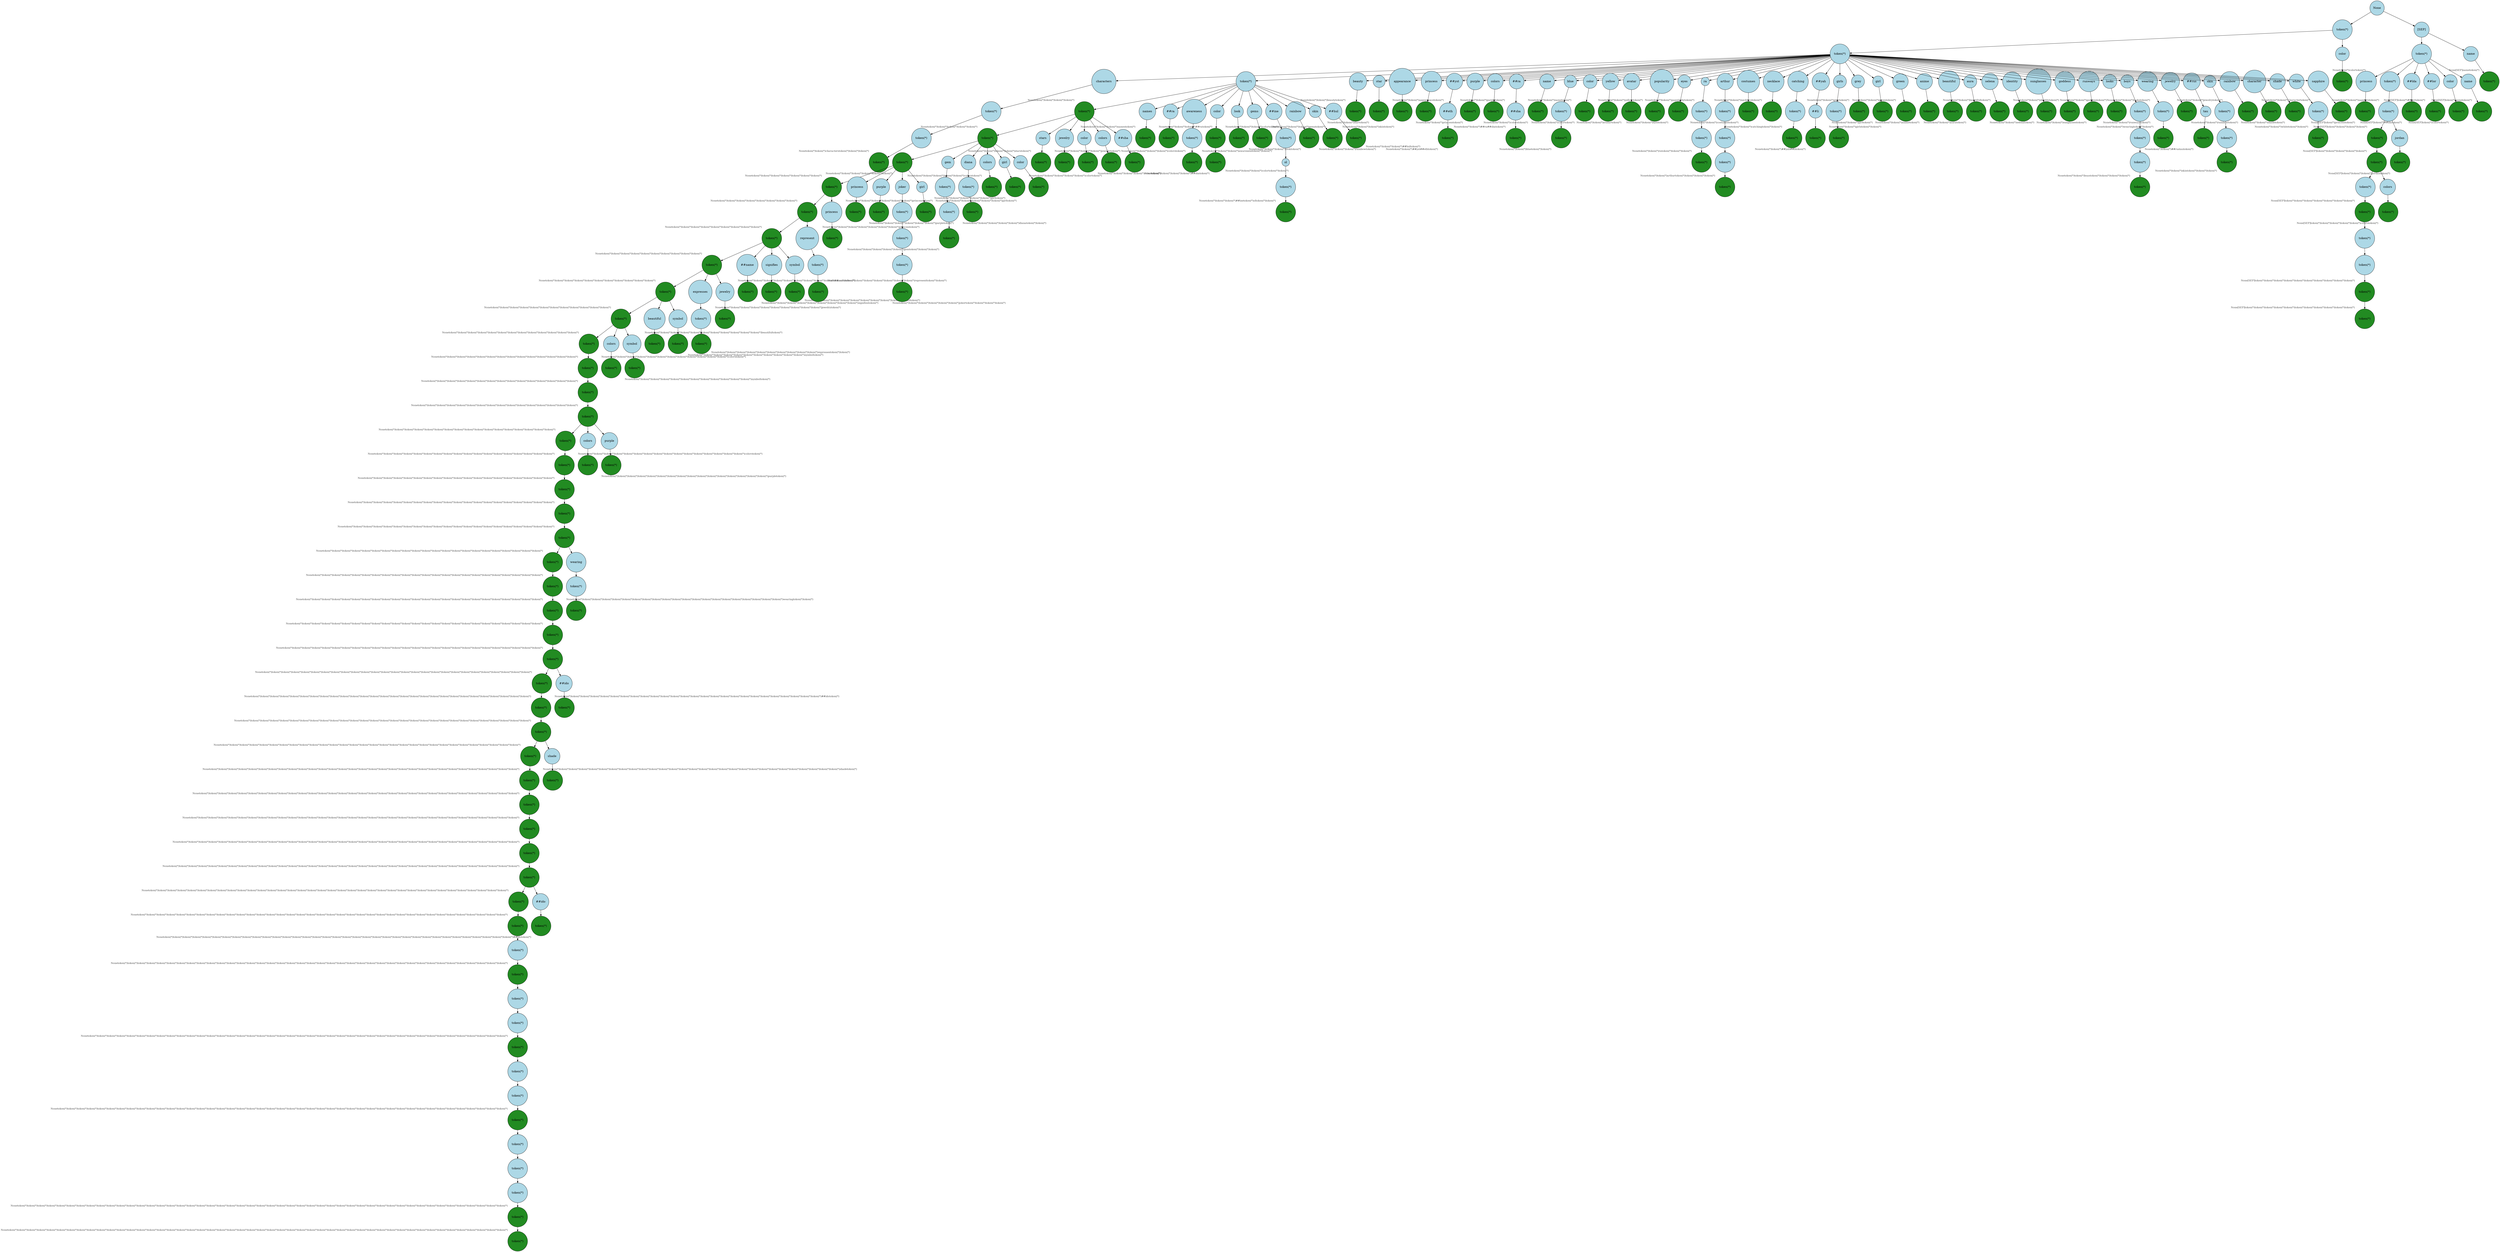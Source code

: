 digraph {
graph [
  nodesep=0.25,
  ranksep=0.3,
  splines=line
];
node [
  style=filled,
  fillcolor=lightblue,
  shape=circle
];
edge [
  arrowsize=0.8,
  color=black
];

139655494359520 [
  label="None"
];
139649499189936 [
  label="token(*)"
];
139649499189744 [
  label="token(*)"
];
139659660454176 [
  label="characters"
];
139659658543312 [
  label="token(*)"
];
139649478967184 [
  label="token(*)"
];
139649474934224 [
  label="token(*)"
  xlabel=<<FONT COLOR="grey25" POINT-SIZE="12">Nonetoken(*)token(*)characterstoken(*)token(*)token(*)</FONT>>
  fillcolor="forestgreen"
  color="black"
];
139659660448176 [
  label="token(*)"
];
139659788690384 [
  label="token(*)"
  xlabel=<<FONT COLOR="grey25" POINT-SIZE="12">Nonetoken(*)token(*)token(*)token(*)</FONT>>
  fillcolor="forestgreen"
  color="black"
];
139659659853712 [
  label="token(*)"
  xlabel=<<FONT COLOR="grey25" POINT-SIZE="12">Nonetoken(*)token(*)token(*)token(*)token(*)</FONT>>
  fillcolor="forestgreen"
  color="black"
];
139659659851312 [
  label="token(*)"
  xlabel=<<FONT COLOR="grey25" POINT-SIZE="12">Nonetoken(*)token(*)token(*)token(*)token(*)token(*)</FONT>>
  fillcolor="forestgreen"
  color="black"
];
139649470650992 [
  label="token(*)"
  xlabel=<<FONT COLOR="grey25" POINT-SIZE="12">Nonetoken(*)token(*)token(*)token(*)token(*)token(*)token(*)</FONT>>
  fillcolor="forestgreen"
  color="black"
];
139649470659728 [
  label="token(*)"
  xlabel=<<FONT COLOR="grey25" POINT-SIZE="12">Nonetoken(*)token(*)token(*)token(*)token(*)token(*)token(*)token(*)</FONT>>
  fillcolor="forestgreen"
  color="black"
];
139659660004912 [
  label="token(*)"
  xlabel=<<FONT COLOR="grey25" POINT-SIZE="12">Nonetoken(*)token(*)token(*)token(*)token(*)token(*)token(*)token(*)token(*)</FONT>>
  fillcolor="forestgreen"
  color="black"
];
139659660003504 [
  label="token(*)"
  xlabel=<<FONT COLOR="grey25" POINT-SIZE="12">Nonetoken(*)token(*)token(*)token(*)token(*)token(*)token(*)token(*)token(*)token(*)</FONT>>
  fillcolor="forestgreen"
  color="black"
];
139655495722752 [
  label="token(*)"
  xlabel=<<FONT COLOR="grey25" POINT-SIZE="12">Nonetoken(*)token(*)token(*)token(*)token(*)token(*)token(*)token(*)token(*)token(*)token(*)</FONT>>
  fillcolor="forestgreen"
  color="black"
];
139655495720304 [
  label="token(*)"
  xlabel=<<FONT COLOR="grey25" POINT-SIZE="12">Nonetoken(*)token(*)token(*)token(*)token(*)token(*)token(*)token(*)token(*)token(*)token(*)token(*)</FONT>>
  fillcolor="forestgreen"
  color="black"
];
139655496038992 [
  label="token(*)"
  xlabel=<<FONT COLOR="grey25" POINT-SIZE="12">Nonetoken(*)token(*)token(*)token(*)token(*)token(*)token(*)token(*)token(*)token(*)token(*)token(*)token(*)</FONT>>
  fillcolor="forestgreen"
  color="black"
];
139655496104528 [
  label="token(*)"
  xlabel=<<FONT COLOR="grey25" POINT-SIZE="12">Nonetoken(*)token(*)token(*)token(*)token(*)token(*)token(*)token(*)token(*)token(*)token(*)token(*)token(*)token(*)</FONT>>
  fillcolor="forestgreen"
  color="black"
];
139659788495392 [
  label="token(*)"
  xlabel=<<FONT COLOR="grey25" POINT-SIZE="12">Nonetoken(*)token(*)token(*)token(*)token(*)token(*)token(*)token(*)token(*)token(*)token(*)token(*)token(*)token(*)token(*)</FONT>>
  fillcolor="forestgreen"
  color="black"
];
139659788493632 [
  label="token(*)"
  xlabel=<<FONT COLOR="grey25" POINT-SIZE="12">Nonetoken(*)token(*)token(*)token(*)token(*)token(*)token(*)token(*)token(*)token(*)token(*)token(*)token(*)token(*)token(*)token(*)</FONT>>
  fillcolor="forestgreen"
  color="black"
];
139655495506544 [
  label="token(*)"
  xlabel=<<FONT COLOR="grey25" POINT-SIZE="12">Nonetoken(*)token(*)token(*)token(*)token(*)token(*)token(*)token(*)token(*)token(*)token(*)token(*)token(*)token(*)token(*)token(*)token(*)</FONT>>
  fillcolor="forestgreen"
  color="black"
];
139655495507504 [
  label="token(*)"
  xlabel=<<FONT COLOR="grey25" POINT-SIZE="12">Nonetoken(*)token(*)token(*)token(*)token(*)token(*)token(*)token(*)token(*)token(*)token(*)token(*)token(*)token(*)token(*)token(*)token(*)token(*)</FONT>>
  fillcolor="forestgreen"
  color="black"
];
139649469149632 [
  label="token(*)"
  xlabel=<<FONT COLOR="grey25" POINT-SIZE="12">Nonetoken(*)token(*)token(*)token(*)token(*)token(*)token(*)token(*)token(*)token(*)token(*)token(*)token(*)token(*)token(*)token(*)token(*)token(*)token(*)</FONT>>
  fillcolor="forestgreen"
  color="black"
];
139649469136944 [
  label="token(*)"
  xlabel=<<FONT COLOR="grey25" POINT-SIZE="12">Nonetoken(*)token(*)token(*)token(*)token(*)token(*)token(*)token(*)token(*)token(*)token(*)token(*)token(*)token(*)token(*)token(*)token(*)token(*)token(*)token(*)</FONT>>
  fillcolor="forestgreen"
  color="black"
];
139659659592176 [
  label="token(*)"
  xlabel=<<FONT COLOR="grey25" POINT-SIZE="12">Nonetoken(*)token(*)token(*)token(*)token(*)token(*)token(*)token(*)token(*)token(*)token(*)token(*)token(*)token(*)token(*)token(*)token(*)token(*)token(*)token(*)token(*)</FONT>>
  fillcolor="forestgreen"
  color="black"
];
139659659591728 [
  label="token(*)"
  xlabel=<<FONT COLOR="grey25" POINT-SIZE="12">Nonetoken(*)token(*)token(*)token(*)token(*)token(*)token(*)token(*)token(*)token(*)token(*)token(*)token(*)token(*)token(*)token(*)token(*)token(*)token(*)token(*)token(*)token(*)</FONT>>
  fillcolor="forestgreen"
  color="black"
];
139655495560736 [
  label="token(*)"
  xlabel=<<FONT COLOR="grey25" POINT-SIZE="12">Nonetoken(*)token(*)token(*)token(*)token(*)token(*)token(*)token(*)token(*)token(*)token(*)token(*)token(*)token(*)token(*)token(*)token(*)token(*)token(*)token(*)token(*)token(*)token(*)</FONT>>
  fillcolor="forestgreen"
  color="black"
];
139655495562416 [
  label="token(*)"
  xlabel=<<FONT COLOR="grey25" POINT-SIZE="12">Nonetoken(*)token(*)token(*)token(*)token(*)token(*)token(*)token(*)token(*)token(*)token(*)token(*)token(*)token(*)token(*)token(*)token(*)token(*)token(*)token(*)token(*)token(*)token(*)token(*)</FONT>>
  fillcolor="forestgreen"
  color="black"
];
139655495661872 [
  label="token(*)"
  xlabel=<<FONT COLOR="grey25" POINT-SIZE="12">Nonetoken(*)token(*)token(*)token(*)token(*)token(*)token(*)token(*)token(*)token(*)token(*)token(*)token(*)token(*)token(*)token(*)token(*)token(*)token(*)token(*)token(*)token(*)token(*)token(*)token(*)</FONT>>
  fillcolor="forestgreen"
  color="black"
];
139655495662128 [
  label="token(*)"
  xlabel=<<FONT COLOR="grey25" POINT-SIZE="12">Nonetoken(*)token(*)token(*)token(*)token(*)token(*)token(*)token(*)token(*)token(*)token(*)token(*)token(*)token(*)token(*)token(*)token(*)token(*)token(*)token(*)token(*)token(*)token(*)token(*)token(*)token(*)</FONT>>
  fillcolor="forestgreen"
  color="black"
];
139655495670192 [
  label="token(*)"
  xlabel=<<FONT COLOR="grey25" POINT-SIZE="12">Nonetoken(*)token(*)token(*)token(*)token(*)token(*)token(*)token(*)token(*)token(*)token(*)token(*)token(*)token(*)token(*)token(*)token(*)token(*)token(*)token(*)token(*)token(*)token(*)token(*)token(*)token(*)token(*)</FONT>>
  fillcolor="forestgreen"
  color="black"
];
139655495674272 [
  label="token(*)"
  xlabel=<<FONT COLOR="grey25" POINT-SIZE="12">Nonetoken(*)token(*)token(*)token(*)token(*)token(*)token(*)token(*)token(*)token(*)token(*)token(*)token(*)token(*)token(*)token(*)token(*)token(*)token(*)token(*)token(*)token(*)token(*)token(*)token(*)token(*)token(*)token(*)</FONT>>
  fillcolor="forestgreen"
  color="black"
];
139655527464464 [
  label="token(*)"
  xlabel=<<FONT COLOR="grey25" POINT-SIZE="12">Nonetoken(*)token(*)token(*)token(*)token(*)token(*)token(*)token(*)token(*)token(*)token(*)token(*)token(*)token(*)token(*)token(*)token(*)token(*)token(*)token(*)token(*)token(*)token(*)token(*)token(*)token(*)token(*)token(*)token(*)</FONT>>
  fillcolor="forestgreen"
  color="black"
];
139655495949104 [
  label="token(*)"
  xlabel=<<FONT COLOR="grey25" POINT-SIZE="12">Nonetoken(*)token(*)token(*)token(*)token(*)token(*)token(*)token(*)token(*)token(*)token(*)token(*)token(*)token(*)token(*)token(*)token(*)token(*)token(*)token(*)token(*)token(*)token(*)token(*)token(*)token(*)token(*)token(*)token(*)token(*)</FONT>>
  fillcolor="forestgreen"
  color="black"
];
139655495611200 [
  label="token(*)"
  xlabel=<<FONT COLOR="grey25" POINT-SIZE="12">Nonetoken(*)token(*)token(*)token(*)token(*)token(*)token(*)token(*)token(*)token(*)token(*)token(*)token(*)token(*)token(*)token(*)token(*)token(*)token(*)token(*)token(*)token(*)token(*)token(*)token(*)token(*)token(*)token(*)token(*)token(*)token(*)</FONT>>
  fillcolor="forestgreen"
  color="black"
];
139655495606032 [
  label="token(*)"
  xlabel=<<FONT COLOR="grey25" POINT-SIZE="12">Nonetoken(*)token(*)token(*)token(*)token(*)token(*)token(*)token(*)token(*)token(*)token(*)token(*)token(*)token(*)token(*)token(*)token(*)token(*)token(*)token(*)token(*)token(*)token(*)token(*)token(*)token(*)token(*)token(*)token(*)token(*)token(*)token(*)</FONT>>
  fillcolor="forestgreen"
  color="black"
];
139655495686128 [
  label="token(*)"
  xlabel=<<FONT COLOR="grey25" POINT-SIZE="12">Nonetoken(*)token(*)token(*)token(*)token(*)token(*)token(*)token(*)token(*)token(*)token(*)token(*)token(*)token(*)token(*)token(*)token(*)token(*)token(*)token(*)token(*)token(*)token(*)token(*)token(*)token(*)token(*)token(*)token(*)token(*)token(*)token(*)token(*)</FONT>>
  fillcolor="forestgreen"
  color="black"
];
139655495685488 [
  label="token(*)"
  xlabel=<<FONT COLOR="grey25" POINT-SIZE="12">Nonetoken(*)token(*)token(*)token(*)token(*)token(*)token(*)token(*)token(*)token(*)token(*)token(*)token(*)token(*)token(*)token(*)token(*)token(*)token(*)token(*)token(*)token(*)token(*)token(*)token(*)token(*)token(*)token(*)token(*)token(*)token(*)token(*)token(*)token(*)</FONT>>
  fillcolor="forestgreen"
  color="black"
];
139655495479488 [
  label="token(*)"
  xlabel=<<FONT COLOR="grey25" POINT-SIZE="12">Nonetoken(*)token(*)token(*)token(*)token(*)token(*)token(*)token(*)token(*)token(*)token(*)token(*)token(*)token(*)token(*)token(*)token(*)token(*)token(*)token(*)token(*)token(*)token(*)token(*)token(*)token(*)token(*)token(*)token(*)token(*)token(*)token(*)token(*)token(*)token(*)</FONT>>
  fillcolor="forestgreen"
  color="black"
];
139655495478816 [
  label="token(*)"
  xlabel=<<FONT COLOR="grey25" POINT-SIZE="12">Nonetoken(*)token(*)token(*)token(*)token(*)token(*)token(*)token(*)token(*)token(*)token(*)token(*)token(*)token(*)token(*)token(*)token(*)token(*)token(*)token(*)token(*)token(*)token(*)token(*)token(*)token(*)token(*)token(*)token(*)token(*)token(*)token(*)token(*)token(*)token(*)token(*)</FONT>>
  fillcolor="forestgreen"
  color="black"
];
139655496237104 [
  label="token(*)"
  xlabel=<<FONT COLOR="grey25" POINT-SIZE="12">Nonetoken(*)token(*)token(*)token(*)token(*)token(*)token(*)token(*)token(*)token(*)token(*)token(*)token(*)token(*)token(*)token(*)token(*)token(*)token(*)token(*)token(*)token(*)token(*)token(*)token(*)token(*)token(*)token(*)token(*)token(*)token(*)token(*)token(*)token(*)token(*)token(*)token(*)</FONT>>
  fillcolor="forestgreen"
  color="black"
];
139655496239568 [
  label="token(*)"
];
139655527594784 [
  label="token(*)"
  xlabel=<<FONT COLOR="grey25" POINT-SIZE="12">Nonetoken(*)token(*)token(*)token(*)token(*)token(*)token(*)token(*)token(*)token(*)token(*)token(*)token(*)token(*)token(*)token(*)token(*)token(*)token(*)token(*)token(*)token(*)token(*)token(*)token(*)token(*)token(*)token(*)token(*)token(*)token(*)token(*)token(*)token(*)token(*)token(*)token(*)token(*)token(*)</FONT>>
  fillcolor="forestgreen"
  color="black"
];
139655527594048 [
  label="token(*)"
];
139655527705904 [
  label="token(*)"
];
139655527710128 [
  label="token(*)"
  xlabel=<<FONT COLOR="grey25" POINT-SIZE="12">Nonetoken(*)token(*)token(*)token(*)token(*)token(*)token(*)token(*)token(*)token(*)token(*)token(*)token(*)token(*)token(*)token(*)token(*)token(*)token(*)token(*)token(*)token(*)token(*)token(*)token(*)token(*)token(*)token(*)token(*)token(*)token(*)token(*)token(*)token(*)token(*)token(*)token(*)token(*)token(*)token(*)token(*)token(*)</FONT>>
  fillcolor="forestgreen"
  color="black"
];
139655495773568 [
  label="token(*)"
];
139655495777168 [
  label="token(*)"
];
139655526722992 [
  label="token(*)"
  xlabel=<<FONT COLOR="grey25" POINT-SIZE="12">Nonetoken(*)token(*)token(*)token(*)token(*)token(*)token(*)token(*)token(*)token(*)token(*)token(*)token(*)token(*)token(*)token(*)token(*)token(*)token(*)token(*)token(*)token(*)token(*)token(*)token(*)token(*)token(*)token(*)token(*)token(*)token(*)token(*)token(*)token(*)token(*)token(*)token(*)token(*)token(*)token(*)token(*)token(*)token(*)token(*)token(*)</FONT>>
  fillcolor="forestgreen"
  color="black"
];
139655526724656 [
  label="token(*)"
];
139655495841760 [
  label="token(*)"
];
139655495831824 [
  label="token(*)"
];
139655495813808 [
  label="token(*)"
  xlabel=<<FONT COLOR="grey25" POINT-SIZE="12">Nonetoken(*)token(*)token(*)token(*)token(*)token(*)token(*)token(*)token(*)token(*)token(*)token(*)token(*)token(*)token(*)token(*)token(*)token(*)token(*)token(*)token(*)token(*)token(*)token(*)token(*)token(*)token(*)token(*)token(*)token(*)token(*)token(*)token(*)token(*)token(*)token(*)token(*)token(*)token(*)token(*)token(*)token(*)token(*)token(*)token(*)token(*)token(*)token(*)token(*)</FONT>>
  fillcolor="forestgreen"
  color="black"
];
139655495820528 [
  label="token(*)"
  xlabel=<<FONT COLOR="grey25" POINT-SIZE="12">Nonetoken(*)token(*)token(*)token(*)token(*)token(*)token(*)token(*)token(*)token(*)token(*)token(*)token(*)token(*)token(*)token(*)token(*)token(*)token(*)token(*)token(*)token(*)token(*)token(*)token(*)token(*)token(*)token(*)token(*)token(*)token(*)token(*)token(*)token(*)token(*)token(*)token(*)token(*)token(*)token(*)token(*)token(*)token(*)token(*)token(*)token(*)token(*)token(*)token(*)token(*)</FONT>>
  fillcolor="forestgreen"
  color="black"
];
139655495480832 [
  label="##ido"
];
139655496244496 [
  label="token(*)"
  xlabel=<<FONT COLOR="grey25" POINT-SIZE="12">Nonetoken(*)token(*)token(*)token(*)token(*)token(*)token(*)token(*)token(*)token(*)token(*)token(*)token(*)token(*)token(*)token(*)token(*)token(*)token(*)token(*)token(*)token(*)token(*)token(*)token(*)token(*)token(*)token(*)token(*)token(*)token(*)token(*)token(*)token(*)token(*)##idotoken(*)</FONT>>
  fillcolor="forestgreen"
  color="black"
];
139655495957168 [
  label="shade"
];
139655495613024 [
  label="token(*)"
  xlabel=<<FONT COLOR="grey25" POINT-SIZE="12">Nonetoken(*)token(*)token(*)token(*)token(*)token(*)token(*)token(*)token(*)token(*)token(*)token(*)token(*)token(*)token(*)token(*)token(*)token(*)token(*)token(*)token(*)token(*)token(*)token(*)token(*)token(*)token(*)token(*)token(*)shadetoken(*)</FONT>>
  fillcolor="forestgreen"
  color="black"
];
139655495673184 [
  label="##ido"
];
139655495676176 [
  label="token(*)"
  xlabel=<<FONT COLOR="grey25" POINT-SIZE="12">Nonetoken(*)token(*)token(*)token(*)token(*)token(*)token(*)token(*)token(*)token(*)token(*)token(*)token(*)token(*)token(*)token(*)token(*)token(*)token(*)token(*)token(*)token(*)token(*)token(*)token(*)token(*)##idotoken(*)</FONT>>
  fillcolor="forestgreen"
  color="black"
];
139659788167728 [
  label="wearing"
];
139655495561936 [
  label="token(*)"
];
139655495563856 [
  label="token(*)"
  xlabel=<<FONT COLOR="grey25" POINT-SIZE="12">Nonetoken(*)token(*)token(*)token(*)token(*)token(*)token(*)token(*)token(*)token(*)token(*)token(*)token(*)token(*)token(*)token(*)token(*)token(*)token(*)token(*)token(*)wearingtoken(*)token(*)</FONT>>
  fillcolor="forestgreen"
  color="black"
];
139655495508080 [
  label="colors"
];
139655495508848 [
  label="token(*)"
  xlabel=<<FONT COLOR="grey25" POINT-SIZE="12">Nonetoken(*)token(*)token(*)token(*)token(*)token(*)token(*)token(*)token(*)token(*)token(*)token(*)token(*)token(*)token(*)token(*)colorstoken(*)</FONT>>
  fillcolor="forestgreen"
  color="black"
];
139655495507696 [
  label="purple"
];
139655495509808 [
  label="token(*)"
  xlabel=<<FONT COLOR="grey25" POINT-SIZE="12">Nonetoken(*)token(*)token(*)token(*)token(*)token(*)token(*)token(*)token(*)token(*)token(*)token(*)token(*)token(*)token(*)token(*)purpletoken(*)</FONT>>
  fillcolor="forestgreen"
  color="black"
];
139655496105008 [
  label="colors"
];
139655496105808 [
  label="token(*)"
  xlabel=<<FONT COLOR="grey25" POINT-SIZE="12">Nonetoken(*)token(*)token(*)token(*)token(*)token(*)token(*)token(*)token(*)token(*)token(*)token(*)colorstoken(*)</FONT>>
  fillcolor="forestgreen"
  color="black"
];
139655496101968 [
  label="symbol"
];
139655496102768 [
  label="token(*)"
  xlabel=<<FONT COLOR="grey25" POINT-SIZE="12">Nonetoken(*)token(*)token(*)token(*)token(*)token(*)token(*)token(*)token(*)token(*)token(*)token(*)symboltoken(*)</FONT>>
  fillcolor="forestgreen"
  color="black"
];
139655495723760 [
  label="beautiful"
];
139655496101648 [
  label="token(*)"
  xlabel=<<FONT COLOR="grey25" POINT-SIZE="12">Nonetoken(*)token(*)token(*)token(*)token(*)token(*)token(*)token(*)token(*)token(*)token(*)beautifultoken(*)</FONT>>
  fillcolor="forestgreen"
  color="black"
];
139655495724048 [
  label="symbol"
];
139655496104368 [
  label="token(*)"
  xlabel=<<FONT COLOR="grey25" POINT-SIZE="12">Nonetoken(*)token(*)token(*)token(*)token(*)token(*)token(*)token(*)token(*)token(*)token(*)symboltoken(*)</FONT>>
  fillcolor="forestgreen"
  color="black"
];
139655495727936 [
  label="expresses"
];
139655495717856 [
  label="token(*)"
];
139655496102448 [
  label="token(*)"
  xlabel=<<FONT COLOR="grey25" POINT-SIZE="12">Nonetoken(*)token(*)token(*)token(*)token(*)token(*)token(*)token(*)token(*)token(*)expressestoken(*)token(*)</FONT>>
  fillcolor="forestgreen"
  color="black"
];
139655495727504 [
  label="jewelry"
];
139655495718864 [
  label="token(*)"
  xlabel=<<FONT COLOR="grey25" POINT-SIZE="12">Nonetoken(*)token(*)token(*)token(*)token(*)token(*)token(*)token(*)token(*)token(*)jewelrytoken(*)</FONT>>
  fillcolor="forestgreen"
  color="black"
];
139649470473520 [
  label="##name"
];
139655495721312 [
  label="token(*)"
  xlabel=<<FONT COLOR="grey25" POINT-SIZE="12">Nonetoken(*)token(*)token(*)token(*)token(*)token(*)token(*)token(*)token(*)##nametoken(*)</FONT>>
  fillcolor="forestgreen"
  color="black"
];
139659659612592 [
  label="signifies"
];
139655495725200 [
  label="token(*)"
  xlabel=<<FONT COLOR="grey25" POINT-SIZE="12">Nonetoken(*)token(*)token(*)token(*)token(*)token(*)token(*)token(*)token(*)signifiestoken(*)</FONT>>
  fillcolor="forestgreen"
  color="black"
];
139659659612080 [
  label="symbol"
];
139655495726208 [
  label="token(*)"
  xlabel=<<FONT COLOR="grey25" POINT-SIZE="12">Nonetoken(*)token(*)token(*)token(*)token(*)token(*)token(*)token(*)token(*)symboltoken(*)</FONT>>
  fillcolor="forestgreen"
  color="black"
];
139659659616944 [
  label="represent"
];
139659659616304 [
  label="token(*)"
];
139655495720880 [
  label="token(*)"
  xlabel=<<FONT COLOR="grey25" POINT-SIZE="12">Nonetoken(*)token(*)token(*)token(*)token(*)token(*)token(*)token(*)representtoken(*)token(*)</FONT>>
  fillcolor="forestgreen"
  color="black"
];
139649470645392 [
  label="princess"
];
139659659610672 [
  label="token(*)"
  xlabel=<<FONT COLOR="grey25" POINT-SIZE="12">Nonetoken(*)token(*)token(*)token(*)token(*)token(*)token(*)princesstoken(*)</FONT>>
  fillcolor="forestgreen"
  color="black"
];
139649470656144 [
  label="princess"
];
139649470647744 [
  label="token(*)"
  xlabel=<<FONT COLOR="grey25" POINT-SIZE="12">Nonetoken(*)token(*)token(*)token(*)token(*)token(*)princesstoken(*)</FONT>>
  fillcolor="forestgreen"
  color="black"
];
139649470649200 [
  label="purple"
];
139649470647296 [
  label="token(*)"
  xlabel=<<FONT COLOR="grey25" POINT-SIZE="12">Nonetoken(*)token(*)token(*)token(*)token(*)token(*)purpletoken(*)</FONT>>
  fillcolor="forestgreen"
  color="black"
];
139649470644272 [
  label="joker"
];
139649470645840 [
  label="token(*)"
];
139659659619504 [
  label="token(*)"
];
139659659619248 [
  label="token(*)"
];
139655495725488 [
  label="token(*)"
  xlabel=<<FONT COLOR="grey25" POINT-SIZE="12">Nonetoken(*)token(*)token(*)token(*)token(*)token(*)jokertoken(*)token(*)token(*)token(*)</FONT>>
  fillcolor="forestgreen"
  color="black"
];
139649470660288 [
  label="girl"
];
139649470646848 [
  label="token(*)"
  xlabel=<<FONT COLOR="grey25" POINT-SIZE="12">Nonetoken(*)token(*)token(*)token(*)token(*)token(*)girltoken(*)</FONT>>
  fillcolor="forestgreen"
  color="black"
];
139659659851792 [
  label="gem"
];
139659659851696 [
  label="token(*)"
];
139649470644496 [
  label="token(*)"
];
139649470645504 [
  label="token(*)"
  xlabel=<<FONT COLOR="grey25" POINT-SIZE="12">Nonetoken(*)token(*)token(*)token(*)token(*)gemtoken(*)token(*)token(*)</FONT>>
  fillcolor="forestgreen"
  color="black"
];
139659659853040 [
  label="diana"
];
139649470648976 [
  label="token(*)"
];
139649470657152 [
  label="token(*)"
  xlabel=<<FONT COLOR="grey25" POINT-SIZE="12">Nonetoken(*)token(*)token(*)token(*)token(*)dianatoken(*)token(*)</FONT>>
  fillcolor="forestgreen"
  color="black"
];
139659659853520 [
  label="colors"
];
139649470649760 [
  label="token(*)"
  xlabel=<<FONT COLOR="grey25" POINT-SIZE="12">Nonetoken(*)token(*)token(*)token(*)token(*)colorstoken(*)</FONT>>
  fillcolor="forestgreen"
  color="black"
];
139659659852848 [
  label="girl"
];
139649470645952 [
  label="token(*)"
  xlabel=<<FONT COLOR="grey25" POINT-SIZE="12">Nonetoken(*)token(*)token(*)token(*)token(*)girltoken(*)</FONT>>
  fillcolor="forestgreen"
  color="black"
];
139659659852464 [
  label="color"
];
139649470645728 [
  label="token(*)"
  xlabel=<<FONT COLOR="grey25" POINT-SIZE="12">Nonetoken(*)token(*)token(*)token(*)token(*)colortoken(*)</FONT>>
  fillcolor="forestgreen"
  color="black"
];
139659659853424 [
  label="stars"
];
139659659852176 [
  label="token(*)"
  xlabel=<<FONT COLOR="grey25" POINT-SIZE="12">Nonetoken(*)token(*)token(*)token(*)starstoken(*)</FONT>>
  fillcolor="forestgreen"
  color="black"
];
139659659849776 [
  label="jewelry"
];
139659659852368 [
  label="token(*)"
  xlabel=<<FONT COLOR="grey25" POINT-SIZE="12">Nonetoken(*)token(*)token(*)token(*)jewelrytoken(*)</FONT>>
  fillcolor="forestgreen"
  color="black"
];
139659659852080 [
  label="color"
];
139659659851984 [
  label="token(*)"
  xlabel=<<FONT COLOR="grey25" POINT-SIZE="12">Nonetoken(*)token(*)token(*)token(*)colortoken(*)</FONT>>
  fillcolor="forestgreen"
  color="black"
];
139659659853616 [
  label="colors"
];
139659659853136 [
  label="token(*)"
  xlabel=<<FONT COLOR="grey25" POINT-SIZE="12">Nonetoken(*)token(*)token(*)token(*)colorstoken(*)</FONT>>
  fillcolor="forestgreen"
  color="black"
];
139659659852272 [
  label="##sha"
];
139659659852944 [
  label="token(*)"
  xlabel=<<FONT COLOR="grey25" POINT-SIZE="12">Nonetoken(*)token(*)token(*)token(*)##shatoken(*)</FONT>>
  fillcolor="forestgreen"
  color="black"
];
139659788696464 [
  label="names"
];
139659659852560 [
  label="token(*)"
  xlabel=<<FONT COLOR="grey25" POINT-SIZE="12">Nonetoken(*)token(*)token(*)namestoken(*)</FONT>>
  fillcolor="forestgreen"
  color="black"
];
139659788686304 [
  label="##ra"
];
139659659853232 [
  label="token(*)"
  xlabel=<<FONT COLOR="grey25" POINT-SIZE="12">Nonetoken(*)token(*)token(*)##ratoken(*)</FONT>>
  fillcolor="forestgreen"
  color="black"
];
139659788693584 [
  label="awareness"
];
139649470546736 [
  label="token(*)"
];
139649470547216 [
  label="token(*)"
  xlabel=<<FONT COLOR="grey25" POINT-SIZE="12">Nonetoken(*)token(*)token(*)awarenesstoken(*)token(*)</FONT>>
  fillcolor="forestgreen"
  color="black"
];
139659788681584 [
  label="color"
];
139649470549232 [
  label="token(*)"
  xlabel=<<FONT COLOR="grey25" POINT-SIZE="12">Nonetoken(*)token(*)token(*)colortoken(*)</FONT>>
  fillcolor="forestgreen"
  color="black"
];
139649470547312 [
  label="token(*)"
  xlabel=<<FONT COLOR="grey25" POINT-SIZE="12">Nonetoken(*)token(*)token(*)colortoken(*)token(*)</FONT>>
  fillcolor="forestgreen"
  color="black"
];
139659660562784 [
  label="look"
];
139649470549712 [
  label="token(*)"
  xlabel=<<FONT COLOR="grey25" POINT-SIZE="12">Nonetoken(*)token(*)token(*)looktoken(*)</FONT>>
  fillcolor="forestgreen"
  color="black"
];
139659788926560 [
  label="gems"
];
139649470547792 [
  label="token(*)"
  xlabel=<<FONT COLOR="grey25" POINT-SIZE="12">Nonetoken(*)token(*)token(*)gemstoken(*)</FONT>>
  fillcolor="forestgreen"
  color="black"
];
139659788919440 [
  label="##ine"
];
139649470547408 [
  label="token(*)"
];
139649470546544 [
  label="ol"
];
139649470547120 [
  label="token(*)"
];
139649470644384 [
  label="token(*)"
  xlabel=<<FONT COLOR="grey25" POINT-SIZE="12">Nonetoken(*)token(*)token(*)##inetoken(*)oltoken(*)token(*)</FONT>>
  fillcolor="forestgreen"
  color="black"
];
139659788916400 [
  label="rainbow"
];
139649470548848 [
  label="token(*)"
  xlabel=<<FONT COLOR="grey25" POINT-SIZE="12">Nonetoken(*)token(*)token(*)rainbowtoken(*)</FONT>>
  fillcolor="forestgreen"
  color="black"
];
139659788913120 [
  label="skin"
];
139649470549040 [
  label="token(*)"
  xlabel=<<FONT COLOR="grey25" POINT-SIZE="12">Nonetoken(*)token(*)token(*)skintoken(*)</FONT>>
  fillcolor="forestgreen"
  color="black"
];
139659660322944 [
  label="##hul"
];
139649470548656 [
  label="token(*)"
  xlabel=<<FONT COLOR="grey25" POINT-SIZE="12">Nonetoken(*)token(*)token(*)##hultoken(*)</FONT>>
  fillcolor="forestgreen"
  color="black"
];
139659660479424 [
  label="beauty"
];
139659788869568 [
  label="token(*)"
  xlabel=<<FONT COLOR="grey25" POINT-SIZE="12">Nonetoken(*)token(*)beautytoken(*)</FONT>>
  fillcolor="forestgreen"
  color="black"
];
139659788872128 [
  label="star"
];
139659788868448 [
  label="token(*)"
  xlabel=<<FONT COLOR="grey25" POINT-SIZE="12">Nonetoken(*)token(*)startoken(*)</FONT>>
  fillcolor="forestgreen"
  color="black"
];
139659788868048 [
  label="appearance"
];
139659788632832 [
  label="token(*)"
  xlabel=<<FONT COLOR="grey25" POINT-SIZE="12">Nonetoken(*)token(*)appearancetoken(*)</FONT>>
  fillcolor="forestgreen"
  color="black"
];
139659788871488 [
  label="princess"
];
139659788954928 [
  label="token(*)"
  xlabel=<<FONT COLOR="grey25" POINT-SIZE="12">Nonetoken(*)token(*)princesstoken(*)</FONT>>
  fillcolor="forestgreen"
  color="black"
];
139659788958848 [
  label="##yst"
];
139659788956128 [
  label="##eth"
];
139659788954528 [
  label="token(*)"
  xlabel=<<FONT COLOR="grey25" POINT-SIZE="12">Nonetoken(*)token(*)##yst##ethtoken(*)</FONT>>
  fillcolor="forestgreen"
  color="black"
];
139659788947008 [
  label="purple"
];
139655494380128 [
  label="token(*)"
  xlabel=<<FONT COLOR="grey25" POINT-SIZE="12">Nonetoken(*)token(*)purpletoken(*)</FONT>>
  fillcolor="forestgreen"
  color="black"
];
139659788958368 [
  label="colors"
];
139655494379488 [
  label="token(*)"
  xlabel=<<FONT COLOR="grey25" POINT-SIZE="12">Nonetoken(*)token(*)colorstoken(*)</FONT>>
  fillcolor="forestgreen"
  color="black"
];
139655494380288 [
  label="##ra"
];
139655494371648 [
  label="##sha"
];
139655494375008 [
  label="token(*)"
  xlabel=<<FONT COLOR="grey25" POINT-SIZE="12">Nonetoken(*)token(*)##ra##shatoken(*)</FONT>>
  fillcolor="forestgreen"
  color="black"
];
139655494379328 [
  label="name"
];
139655494385088 [
  label="token(*)"
  xlabel=<<FONT COLOR="grey25" POINT-SIZE="12">Nonetoken(*)token(*)nametoken(*)</FONT>>
  fillcolor="forestgreen"
  color="black"
];
139655494370768 [
  label="blue"
];
139655494381648 [
  label="token(*)"
];
139649470547984 [
  label="token(*)"
  xlabel=<<FONT COLOR="grey25" POINT-SIZE="12">Nonetoken(*)token(*)bluetoken(*)token(*)</FONT>>
  fillcolor="forestgreen"
  color="black"
];
139655494376448 [
  label="color"
];
139655494374608 [
  label="token(*)"
  xlabel=<<FONT COLOR="grey25" POINT-SIZE="12">Nonetoken(*)token(*)colortoken(*)</FONT>>
  fillcolor="forestgreen"
  color="black"
];
139655494384368 [
  label="yellow"
];
139655494381088 [
  label="token(*)"
  xlabel=<<FONT COLOR="grey25" POINT-SIZE="12">Nonetoken(*)token(*)yellowtoken(*)</FONT>>
  fillcolor="forestgreen"
  color="black"
];
139655494383168 [
  label="avatar"
];
139655494379808 [
  label="token(*)"
  xlabel=<<FONT COLOR="grey25" POINT-SIZE="12">Nonetoken(*)token(*)avatartoken(*)</FONT>>
  fillcolor="forestgreen"
  color="black"
];
139655494372688 [
  label="popularity"
];
139655494380448 [
  label="token(*)"
  xlabel=<<FONT COLOR="grey25" POINT-SIZE="12">Nonetoken(*)token(*)popularitytoken(*)</FONT>>
  fillcolor="forestgreen"
  color="black"
];
139655494384928 [
  label="eyes"
];
139655494377168 [
  label="token(*)"
  xlabel=<<FONT COLOR="grey25" POINT-SIZE="12">Nonetoken(*)token(*)eyestoken(*)</FONT>>
  fillcolor="forestgreen"
  color="black"
];
139655493745584 [
  label="ra"
];
139655494376688 [
  label="token(*)"
];
139655494384448 [
  label="token(*)"
];
139649470548944 [
  label="token(*)"
  xlabel=<<FONT COLOR="grey25" POINT-SIZE="12">Nonetoken(*)token(*)ratoken(*)token(*)token(*)</FONT>>
  fillcolor="forestgreen"
  color="black"
];
139655494380928 [
  label="arthur"
];
139655494377328 [
  label="token(*)"
];
139649470549328 [
  label="token(*)"
];
139649470547024 [
  label="token(*)"
];
139649470650544 [
  label="token(*)"
  xlabel=<<FONT COLOR="grey25" POINT-SIZE="12">Nonetoken(*)token(*)arthurtoken(*)token(*)token(*)token(*)</FONT>>
  fillcolor="forestgreen"
  color="black"
];
139655494384288 [
  label="costumes"
];
139655494385328 [
  label="token(*)"
  xlabel=<<FONT COLOR="grey25" POINT-SIZE="12">Nonetoken(*)token(*)costumestoken(*)</FONT>>
  fillcolor="forestgreen"
  color="black"
];
139655494378448 [
  label="necklace"
];
139655494383648 [
  label="token(*)"
  xlabel=<<FONT COLOR="grey25" POINT-SIZE="12">Nonetoken(*)token(*)necklacetoken(*)</FONT>>
  fillcolor="forestgreen"
  color="black"
];
139655494385008 [
  label="catching"
];
139655494377088 [
  label="token(*)"
];
139649470550288 [
  label="token(*)"
  xlabel=<<FONT COLOR="grey25" POINT-SIZE="12">Nonetoken(*)token(*)catchingtoken(*)token(*)</FONT>>
  fillcolor="forestgreen"
  color="black"
];
139655494381808 [
  label="##yah"
];
139655494382928 [
  label="##li"
];
139655494384688 [
  label="token(*)"
  xlabel=<<FONT COLOR="grey25" POINT-SIZE="12">Nonetoken(*)token(*)##yah##litoken(*)</FONT>>
  fillcolor="forestgreen"
  color="black"
];
139655494379728 [
  label="girls"
];
139655494376528 [
  label="token(*)"
];
139649470550192 [
  label="token(*)"
  xlabel=<<FONT COLOR="grey25" POINT-SIZE="12">Nonetoken(*)token(*)girlstoken(*)token(*)</FONT>>
  fillcolor="forestgreen"
  color="black"
];
139655494372288 [
  label="grey"
];
139655494373088 [
  label="token(*)"
  xlabel=<<FONT COLOR="grey25" POINT-SIZE="12">Nonetoken(*)token(*)greytoken(*)</FONT>>
  fillcolor="forestgreen"
  color="black"
];
139655494377568 [
  label="girl"
];
139655494383248 [
  label="token(*)"
  xlabel=<<FONT COLOR="grey25" POINT-SIZE="12">Nonetoken(*)token(*)girltoken(*)</FONT>>
  fillcolor="forestgreen"
  color="black"
];
139655494377968 [
  label="green"
];
139655494372208 [
  label="token(*)"
  xlabel=<<FONT COLOR="grey25" POINT-SIZE="12">Nonetoken(*)token(*)greentoken(*)</FONT>>
  fillcolor="forestgreen"
  color="black"
];
139655494376848 [
  label="anime"
];
139655494372048 [
  label="token(*)"
  xlabel=<<FONT COLOR="grey25" POINT-SIZE="12">Nonetoken(*)token(*)animetoken(*)</FONT>>
  fillcolor="forestgreen"
  color="black"
];
139655494372768 [
  label="beautiful"
];
139655494382368 [
  label="token(*)"
  xlabel=<<FONT COLOR="grey25" POINT-SIZE="12">Nonetoken(*)token(*)beautifultoken(*)</FONT>>
  fillcolor="forestgreen"
  color="black"
];
139655494381328 [
  label="aura"
];
139655494371488 [
  label="token(*)"
  xlabel=<<FONT COLOR="grey25" POINT-SIZE="12">Nonetoken(*)token(*)auratoken(*)</FONT>>
  fillcolor="forestgreen"
  color="black"
];
139655494370528 [
  label="selena"
];
139655494370128 [
  label="token(*)"
  xlabel=<<FONT COLOR="grey25" POINT-SIZE="12">Nonetoken(*)token(*)selenatoken(*)</FONT>>
  fillcolor="forestgreen"
  color="black"
];
139655494381728 [
  label="identity"
];
139655494374528 [
  label="token(*)"
  xlabel=<<FONT COLOR="grey25" POINT-SIZE="12">Nonetoken(*)token(*)identitytoken(*)</FONT>>
  fillcolor="forestgreen"
  color="black"
];
139655494373008 [
  label="sunglasses"
];
139655494384768 [
  label="token(*)"
  xlabel=<<FONT COLOR="grey25" POINT-SIZE="12">Nonetoken(*)token(*)sunglassestoken(*)</FONT>>
  fillcolor="forestgreen"
  color="black"
];
139655494379968 [
  label="goddess"
];
139655494385488 [
  label="token(*)"
  xlabel=<<FONT COLOR="grey25" POINT-SIZE="12">Nonetoken(*)token(*)goddesstoken(*)</FONT>>
  fillcolor="forestgreen"
  color="black"
];
139655494383488 [
  label="runways"
];
139655494377728 [
  label="token(*)"
  xlabel=<<FONT COLOR="grey25" POINT-SIZE="12">Nonetoken(*)token(*)runwaystoken(*)</FONT>>
  fillcolor="forestgreen"
  color="black"
];
139655494373888 [
  label="looks"
];
139655494385408 [
  label="token(*)"
  xlabel=<<FONT COLOR="grey25" POINT-SIZE="12">Nonetoken(*)token(*)lookstoken(*)</FONT>>
  fillcolor="forestgreen"
  color="black"
];
139655494373328 [
  label="boys"
];
139655496089184 [
  label="token(*)"
];
139649470554032 [
  label="token(*)"
];
139649470546640 [
  label="token(*)"
];
139649470645616 [
  label="token(*)"
  xlabel=<<FONT COLOR="grey25" POINT-SIZE="12">Nonetoken(*)token(*)boystoken(*)token(*)token(*)token(*)</FONT>>
  fillcolor="forestgreen"
  color="black"
];
139655496088304 [
  label="wearing"
];
139655496087184 [
  label="token(*)"
];
139649470550096 [
  label="token(*)"
  xlabel=<<FONT COLOR="grey25" POINT-SIZE="12">Nonetoken(*)token(*)wearingtoken(*)token(*)</FONT>>
  fillcolor="forestgreen"
  color="black"
];
139655496085824 [
  label="jewelry"
];
139655496085344 [
  label="token(*)"
  xlabel=<<FONT COLOR="grey25" POINT-SIZE="12">Nonetoken(*)token(*)jewelrytoken(*)</FONT>>
  fillcolor="forestgreen"
  color="black"
];
139655496087504 [
  label="##rus"
];
139655496083904 [
  label="tau"
];
139655496086304 [
  label="token(*)"
  xlabel=<<FONT COLOR="grey25" POINT-SIZE="12">Nonetoken(*)token(*)##rustautoken(*)</FONT>>
  fillcolor="forestgreen"
  color="black"
];
139655496087344 [
  label="skin"
];
139655496088784 [
  label="token(*)"
];
139649470556816 [
  label="token(*)"
];
139649470561712 [
  label="token(*)"
  xlabel=<<FONT COLOR="grey25" POINT-SIZE="12">Nonetoken(*)token(*)skintoken(*)token(*)token(*)</FONT>>
  fillcolor="forestgreen"
  color="black"
];
139655496084544 [
  label="rainbow"
];
139655496089264 [
  label="token(*)"
  xlabel=<<FONT COLOR="grey25" POINT-SIZE="12">Nonetoken(*)token(*)rainbowtoken(*)</FONT>>
  fillcolor="forestgreen"
  color="black"
];
139655496086624 [
  label="character"
];
139655496085744 [
  label="token(*)"
  xlabel=<<FONT COLOR="grey25" POINT-SIZE="12">Nonetoken(*)token(*)charactertoken(*)</FONT>>
  fillcolor="forestgreen"
  color="black"
];
139655496084464 [
  label="shade"
];
139655496086464 [
  label="token(*)"
  xlabel=<<FONT COLOR="grey25" POINT-SIZE="12">Nonetoken(*)token(*)shadetoken(*)</FONT>>
  fillcolor="forestgreen"
  color="black"
];
139655496088384 [
  label="white"
];
139655496086544 [
  label="token(*)"
];
139649470554608 [
  label="token(*)"
  xlabel=<<FONT COLOR="grey25" POINT-SIZE="12">Nonetoken(*)token(*)whitetoken(*)token(*)</FONT>>
  fillcolor="forestgreen"
  color="black"
];
139655496084384 [
  label="sapphire"
];
139655496088064 [
  label="token(*)"
  xlabel=<<FONT COLOR="grey25" POINT-SIZE="12">Nonetoken(*)token(*)sapphiretoken(*)</FONT>>
  fillcolor="forestgreen"
  color="black"
];
139655494077040 [
  label="color"
];
139655496087744 [
  label="token(*)"
  xlabel=<<FONT COLOR="grey25" POINT-SIZE="12">Nonetoken(*)colortoken(*)</FONT>>
  fillcolor="forestgreen"
  color="black"
];
139655494090480 [
  label="[SEP]"
];
139655494076848 [
  label="token(*)"
];
139655496085504 [
  label="princess"
];
139655496087824 [
  label="token(*)"
  xlabel=<<FONT COLOR="grey25" POINT-SIZE="12">None[SEP]token(*)princesstoken(*)</FONT>>
  fillcolor="forestgreen"
  color="black"
];
139655496088704 [
  label="token(*)"
];
139655496088864 [
  label="token(*)"
];
139649470550576 [
  label="token(*)"
  xlabel=<<FONT COLOR="grey25" POINT-SIZE="12">None[SEP]token(*)token(*)token(*)token(*)</FONT>>
  fillcolor="forestgreen"
  color="black"
];
139649470549808 [
  label="token(*)"
  xlabel=<<FONT COLOR="grey25" POINT-SIZE="12">None[SEP]token(*)token(*)token(*)token(*)token(*)</FONT>>
  fillcolor="forestgreen"
  color="black"
];
139655495581488 [
  label="token(*)"
];
139655495580480 [
  label="token(*)"
  xlabel=<<FONT COLOR="grey25" POINT-SIZE="12">None[SEP]token(*)token(*)token(*)token(*)token(*)token(*)token(*)</FONT>>
  fillcolor="forestgreen"
  color="black"
];
139649472008752 [
  label="token(*)"
];
139649472012208 [
  label="token(*)"
];
139655495724624 [
  label="token(*)"
  xlabel=<<FONT COLOR="grey25" POINT-SIZE="12">None[SEP]token(*)token(*)token(*)token(*)token(*)token(*)token(*)token(*)token(*)token(*)</FONT>>
  fillcolor="forestgreen"
  color="black"
];
139655495724912 [
  label="token(*)"
  xlabel=<<FONT COLOR="grey25" POINT-SIZE="12">None[SEP]token(*)token(*)token(*)token(*)token(*)token(*)token(*)token(*)token(*)token(*)token(*)</FONT>>
  fillcolor="forestgreen"
  color="black"
];
139649470546064 [
  label="colors"
];
139655495579808 [
  label="token(*)"
  xlabel=<<FONT COLOR="grey25" POINT-SIZE="12">None[SEP]token(*)token(*)token(*)token(*)token(*)colorstoken(*)</FONT>>
  fillcolor="forestgreen"
  color="black"
];
139655496258688 [
  label="jordan"
];
139649470548176 [
  label="token(*)"
  xlabel=<<FONT COLOR="grey25" POINT-SIZE="12">None[SEP]token(*)token(*)token(*)jordantoken(*)</FONT>>
  fillcolor="forestgreen"
  color="black"
];
139655494078128 [
  label="##lda"
];
139655496083984 [
  label="token(*)"
  xlabel=<<FONT COLOR="grey25" POINT-SIZE="12">None[SEP]token(*)##ldatoken(*)</FONT>>
  fillcolor="forestgreen"
  color="black"
];
139649487195056 [
  label="##lor"
];
139655496255088 [
  label="token(*)"
  xlabel=<<FONT COLOR="grey25" POINT-SIZE="12">None[SEP]token(*)##lortoken(*)</FONT>>
  fillcolor="forestgreen"
  color="black"
];
139649487208304 [
  label="color"
];
139655496268688 [
  label="token(*)"
  xlabel=<<FONT COLOR="grey25" POINT-SIZE="12">None[SEP]token(*)colortoken(*)</FONT>>
  fillcolor="forestgreen"
  color="black"
];
139649487194608 [
  label="name"
];
139655496258208 [
  label="token(*)"
  xlabel=<<FONT COLOR="grey25" POINT-SIZE="12">None[SEP]token(*)nametoken(*)</FONT>>
  fillcolor="forestgreen"
  color="black"
];
139649487207024 [
  label="name"
];
139649487193072 [
  label="token(*)"
  xlabel=<<FONT COLOR="grey25" POINT-SIZE="12">None[SEP]nametoken(*)</FONT>>
  fillcolor="forestgreen"
  color="black"
];
139649478967184 -> 139649474934224 [

];
139659658543312 -> 139649478967184 [

];
139659660454176 -> 139659658543312 [

];
139649499189744 -> 139659660454176 [

];
139655495813808 -> 139655495820528 [

];
139655495831824 -> 139655495813808 [

];
139655495841760 -> 139655495831824 [

];
139655526724656 -> 139655495841760 [

];
139655526722992 -> 139655526724656 [

];
139655495777168 -> 139655526722992 [

];
139655495773568 -> 139655495777168 [

];
139655527710128 -> 139655495773568 [

];
139655527705904 -> 139655527710128 [

];
139655527594048 -> 139655527705904 [

];
139655527594784 -> 139655527594048 [

];
139655496239568 -> 139655527594784 [

];
139655496237104 -> 139655496239568 [

];
139655495478816 -> 139655496237104 [

];
139655495479488 -> 139655495478816 [

];
139655495480832 -> 139655496244496 [

];
139655495479488 -> 139655495480832 [

];
139655495685488 -> 139655495479488 [

];
139655495686128 -> 139655495685488 [

];
139655495606032 -> 139655495686128 [

];
139655495611200 -> 139655495606032 [

];
139655495949104 -> 139655495611200 [

];
139655527464464 -> 139655495949104 [

];
139655495957168 -> 139655495613024 [

];
139655527464464 -> 139655495957168 [

];
139655495674272 -> 139655527464464 [

];
139655495670192 -> 139655495674272 [

];
139655495662128 -> 139655495670192 [

];
139655495673184 -> 139655495676176 [

];
139655495662128 -> 139655495673184 [

];
139655495661872 -> 139655495662128 [

];
139655495562416 -> 139655495661872 [

];
139655495560736 -> 139655495562416 [

];
139659659591728 -> 139655495560736 [

];
139659659592176 -> 139659659591728 [

];
139655495561936 -> 139655495563856 [

];
139659788167728 -> 139655495561936 [

];
139659659592176 -> 139659788167728 [

];
139649469136944 -> 139659659592176 [

];
139649469149632 -> 139649469136944 [

];
139655495507504 -> 139649469149632 [

];
139655495506544 -> 139655495507504 [

];
139659788493632 -> 139655495506544 [

];
139655495508080 -> 139655495508848 [

];
139659788493632 -> 139655495508080 [

];
139655495507696 -> 139655495509808 [

];
139659788493632 -> 139655495507696 [

];
139659788495392 -> 139659788493632 [

];
139655496104528 -> 139659788495392 [

];
139655496038992 -> 139655496104528 [

];
139655495720304 -> 139655496038992 [

];
139655496105008 -> 139655496105808 [

];
139655495720304 -> 139655496105008 [

];
139655496101968 -> 139655496102768 [

];
139655495720304 -> 139655496101968 [

];
139655495722752 -> 139655495720304 [

];
139655495723760 -> 139655496101648 [

];
139655495722752 -> 139655495723760 [

];
139655495724048 -> 139655496104368 [

];
139655495722752 -> 139655495724048 [

];
139659660003504 -> 139655495722752 [

];
139655495717856 -> 139655496102448 [

];
139655495727936 -> 139655495717856 [

];
139659660003504 -> 139655495727936 [

];
139655495727504 -> 139655495718864 [

];
139659660003504 -> 139655495727504 [

];
139659660004912 -> 139659660003504 [

];
139649470473520 -> 139655495721312 [

];
139659660004912 -> 139649470473520 [

];
139659659612592 -> 139655495725200 [

];
139659660004912 -> 139659659612592 [

];
139659659612080 -> 139655495726208 [

];
139659660004912 -> 139659659612080 [

];
139649470659728 -> 139659660004912 [

];
139659659616304 -> 139655495720880 [

];
139659659616944 -> 139659659616304 [

];
139649470659728 -> 139659659616944 [

];
139649470650992 -> 139649470659728 [

];
139649470645392 -> 139659659610672 [

];
139649470650992 -> 139649470645392 [

];
139659659851312 -> 139649470650992 [

];
139649470656144 -> 139649470647744 [

];
139659659851312 -> 139649470656144 [

];
139649470649200 -> 139649470647296 [

];
139659659851312 -> 139649470649200 [

];
139659659619248 -> 139655495725488 [

];
139659659619504 -> 139659659619248 [

];
139649470645840 -> 139659659619504 [

];
139649470644272 -> 139649470645840 [

];
139659659851312 -> 139649470644272 [

];
139649470660288 -> 139649470646848 [

];
139659659851312 -> 139649470660288 [

];
139659659853712 -> 139659659851312 [

];
139649470644496 -> 139649470645504 [

];
139659659851696 -> 139649470644496 [

];
139659659851792 -> 139659659851696 [

];
139659659853712 -> 139659659851792 [

];
139649470648976 -> 139649470657152 [

];
139659659853040 -> 139649470648976 [

];
139659659853712 -> 139659659853040 [

];
139659659853520 -> 139649470649760 [

];
139659659853712 -> 139659659853520 [

];
139659659852848 -> 139649470645952 [

];
139659659853712 -> 139659659852848 [

];
139659659852464 -> 139649470645728 [

];
139659659853712 -> 139659659852464 [

];
139659788690384 -> 139659659853712 [

];
139659659853424 -> 139659659852176 [

];
139659788690384 -> 139659659853424 [

];
139659659849776 -> 139659659852368 [

];
139659788690384 -> 139659659849776 [

];
139659659852080 -> 139659659851984 [

];
139659788690384 -> 139659659852080 [

];
139659659853616 -> 139659659853136 [

];
139659788690384 -> 139659659853616 [

];
139659659852272 -> 139659659852944 [

];
139659788690384 -> 139659659852272 [

];
139659660448176 -> 139659788690384 [

];
139659788696464 -> 139659659852560 [

];
139659660448176 -> 139659788696464 [

];
139659788686304 -> 139659659853232 [

];
139659660448176 -> 139659788686304 [

];
139649470546736 -> 139649470547216 [

];
139659788693584 -> 139649470546736 [

];
139659660448176 -> 139659788693584 [

];
139649470549232 -> 139649470547312 [

];
139659788681584 -> 139649470549232 [

];
139659660448176 -> 139659788681584 [

];
139659660562784 -> 139649470549712 [

];
139659660448176 -> 139659660562784 [

];
139659788926560 -> 139649470547792 [

];
139659660448176 -> 139659788926560 [

];
139649470547120 -> 139649470644384 [

];
139649470546544 -> 139649470547120 [

];
139649470547408 -> 139649470546544 [

];
139659788919440 -> 139649470547408 [

];
139659660448176 -> 139659788919440 [

];
139659788916400 -> 139649470548848 [

];
139659660448176 -> 139659788916400 [

];
139659788913120 -> 139649470549040 [

];
139659660448176 -> 139659788913120 [

];
139659660322944 -> 139649470548656 [

];
139659660448176 -> 139659660322944 [

];
139649499189744 -> 139659660448176 [

];
139659660479424 -> 139659788869568 [

];
139649499189744 -> 139659660479424 [

];
139659788872128 -> 139659788868448 [

];
139649499189744 -> 139659788872128 [

];
139659788868048 -> 139659788632832 [

];
139649499189744 -> 139659788868048 [

];
139659788871488 -> 139659788954928 [

];
139649499189744 -> 139659788871488 [

];
139659788956128 -> 139659788954528 [

];
139659788958848 -> 139659788956128 [

];
139649499189744 -> 139659788958848 [

];
139659788947008 -> 139655494380128 [

];
139649499189744 -> 139659788947008 [

];
139659788958368 -> 139655494379488 [

];
139649499189744 -> 139659788958368 [

];
139655494371648 -> 139655494375008 [

];
139655494380288 -> 139655494371648 [

];
139649499189744 -> 139655494380288 [

];
139655494379328 -> 139655494385088 [

];
139649499189744 -> 139655494379328 [

];
139655494381648 -> 139649470547984 [

];
139655494370768 -> 139655494381648 [

];
139649499189744 -> 139655494370768 [

];
139655494376448 -> 139655494374608 [

];
139649499189744 -> 139655494376448 [

];
139655494384368 -> 139655494381088 [

];
139649499189744 -> 139655494384368 [

];
139655494383168 -> 139655494379808 [

];
139649499189744 -> 139655494383168 [

];
139655494372688 -> 139655494380448 [

];
139649499189744 -> 139655494372688 [

];
139655494384928 -> 139655494377168 [

];
139649499189744 -> 139655494384928 [

];
139655494384448 -> 139649470548944 [

];
139655494376688 -> 139655494384448 [

];
139655493745584 -> 139655494376688 [

];
139649499189744 -> 139655493745584 [

];
139649470547024 -> 139649470650544 [

];
139649470549328 -> 139649470547024 [

];
139655494377328 -> 139649470549328 [

];
139655494380928 -> 139655494377328 [

];
139649499189744 -> 139655494380928 [

];
139655494384288 -> 139655494385328 [

];
139649499189744 -> 139655494384288 [

];
139655494378448 -> 139655494383648 [

];
139649499189744 -> 139655494378448 [

];
139655494377088 -> 139649470550288 [

];
139655494385008 -> 139655494377088 [

];
139649499189744 -> 139655494385008 [

];
139655494382928 -> 139655494384688 [

];
139655494381808 -> 139655494382928 [

];
139649499189744 -> 139655494381808 [

];
139655494376528 -> 139649470550192 [

];
139655494379728 -> 139655494376528 [

];
139649499189744 -> 139655494379728 [

];
139655494372288 -> 139655494373088 [

];
139649499189744 -> 139655494372288 [

];
139655494377568 -> 139655494383248 [

];
139649499189744 -> 139655494377568 [

];
139655494377968 -> 139655494372208 [

];
139649499189744 -> 139655494377968 [

];
139655494376848 -> 139655494372048 [

];
139649499189744 -> 139655494376848 [

];
139655494372768 -> 139655494382368 [

];
139649499189744 -> 139655494372768 [

];
139655494381328 -> 139655494371488 [

];
139649499189744 -> 139655494381328 [

];
139655494370528 -> 139655494370128 [

];
139649499189744 -> 139655494370528 [

];
139655494381728 -> 139655494374528 [

];
139649499189744 -> 139655494381728 [

];
139655494373008 -> 139655494384768 [

];
139649499189744 -> 139655494373008 [

];
139655494379968 -> 139655494385488 [

];
139649499189744 -> 139655494379968 [

];
139655494383488 -> 139655494377728 [

];
139649499189744 -> 139655494383488 [

];
139655494373888 -> 139655494385408 [

];
139649499189744 -> 139655494373888 [

];
139649470546640 -> 139649470645616 [

];
139649470554032 -> 139649470546640 [

];
139655496089184 -> 139649470554032 [

];
139655494373328 -> 139655496089184 [

];
139649499189744 -> 139655494373328 [

];
139655496087184 -> 139649470550096 [

];
139655496088304 -> 139655496087184 [

];
139649499189744 -> 139655496088304 [

];
139655496085824 -> 139655496085344 [

];
139649499189744 -> 139655496085824 [

];
139655496083904 -> 139655496086304 [

];
139655496087504 -> 139655496083904 [

];
139649499189744 -> 139655496087504 [

];
139649470556816 -> 139649470561712 [

];
139655496088784 -> 139649470556816 [

];
139655496087344 -> 139655496088784 [

];
139649499189744 -> 139655496087344 [

];
139655496084544 -> 139655496089264 [

];
139649499189744 -> 139655496084544 [

];
139655496086624 -> 139655496085744 [

];
139649499189744 -> 139655496086624 [

];
139655496084464 -> 139655496086464 [

];
139649499189744 -> 139655496084464 [

];
139655496086544 -> 139649470554608 [

];
139655496088384 -> 139655496086544 [

];
139649499189744 -> 139655496088384 [

];
139655496084384 -> 139655496088064 [

];
139649499189744 -> 139655496084384 [

];
139649499189936 -> 139649499189744 [

];
139655494077040 -> 139655496087744 [

];
139649499189936 -> 139655494077040 [

];
139655494359520 -> 139649499189936 [

];
139655496085504 -> 139655496087824 [

];
139655494076848 -> 139655496085504 [

];
139655495724624 -> 139655495724912 [

];
139649472012208 -> 139655495724624 [

];
139649472008752 -> 139649472012208 [

];
139655495580480 -> 139649472008752 [

];
139655495581488 -> 139655495580480 [

];
139649470549808 -> 139655495581488 [

];
139649470546064 -> 139655495579808 [

];
139649470549808 -> 139649470546064 [

];
139649470550576 -> 139649470549808 [

];
139655496088864 -> 139649470550576 [

];
139655496258688 -> 139649470548176 [

];
139655496088864 -> 139655496258688 [

];
139655496088704 -> 139655496088864 [

];
139655494076848 -> 139655496088704 [

];
139655494078128 -> 139655496083984 [

];
139655494076848 -> 139655494078128 [

];
139649487195056 -> 139655496255088 [

];
139655494076848 -> 139649487195056 [

];
139649487208304 -> 139655496268688 [

];
139655494076848 -> 139649487208304 [

];
139649487194608 -> 139655496258208 [

];
139655494076848 -> 139649487194608 [

];
139655494090480 -> 139655494076848 [

];
139649487207024 -> 139649487193072 [

];
139655494090480 -> 139649487207024 [

];
139655494359520 -> 139655494090480 [

];
}